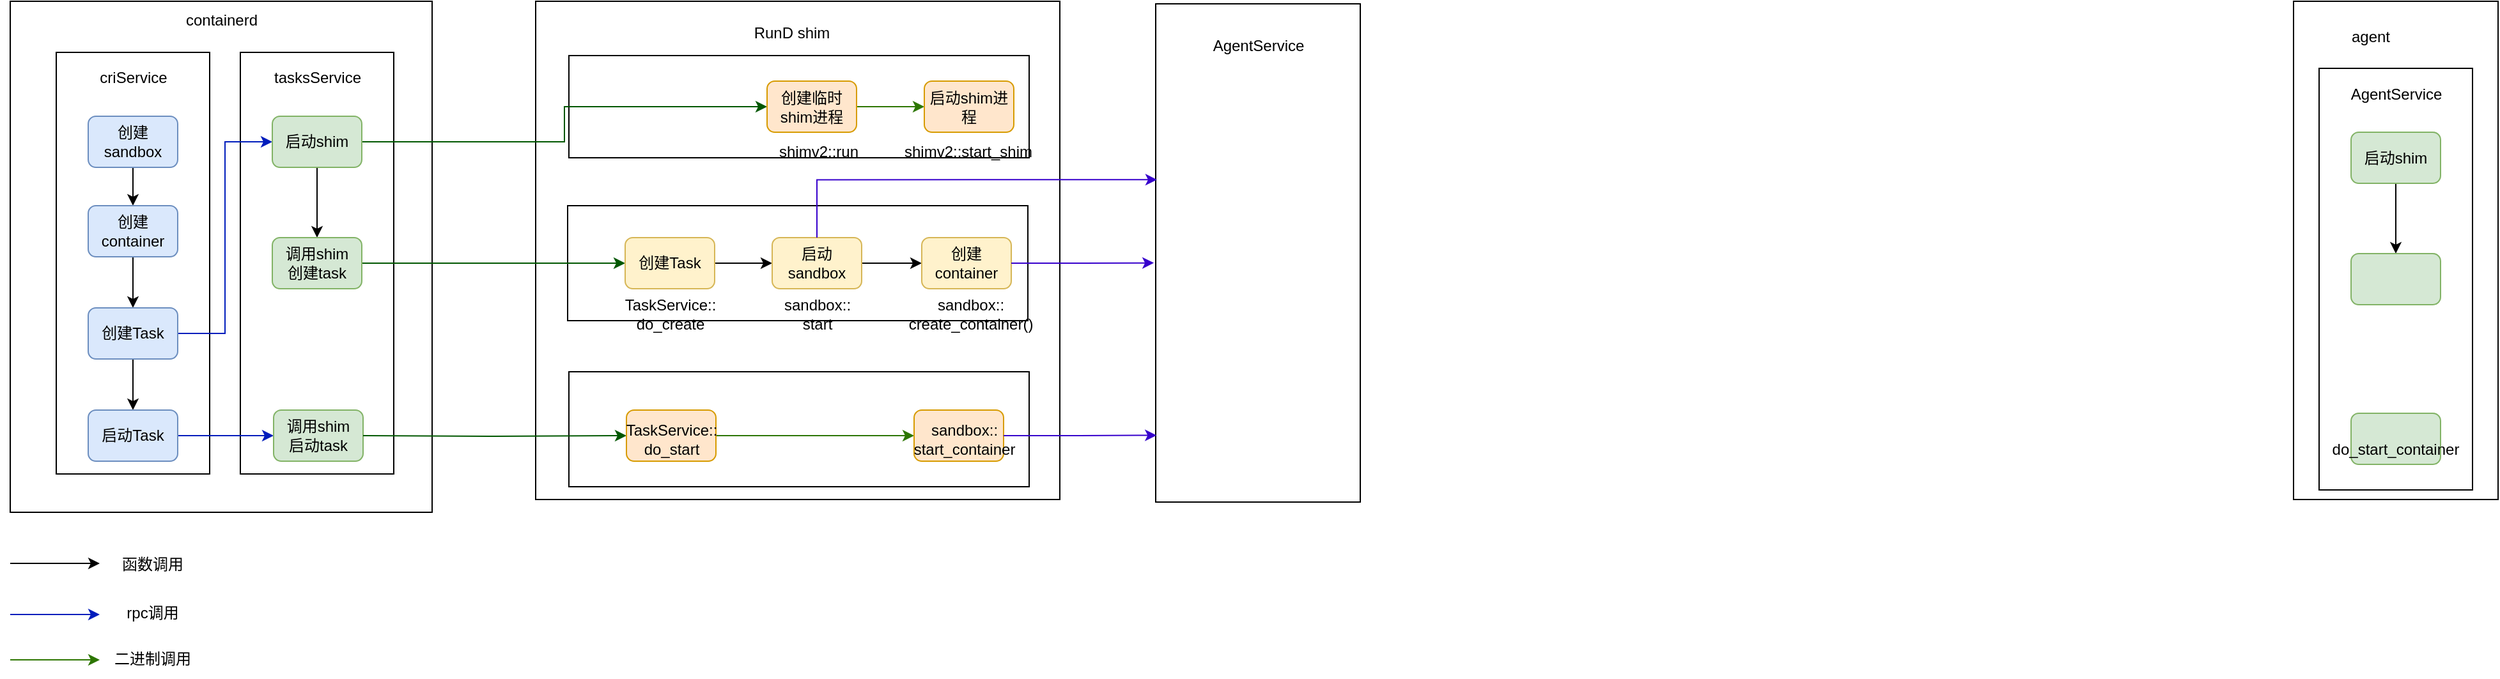 <mxfile version="24.7.6">
  <diagram name="第 1 页" id="LhU_5w7jMdHVjknMKNqU">
    <mxGraphModel dx="896" dy="597" grid="1" gridSize="10" guides="1" tooltips="1" connect="1" arrows="1" fold="1" page="1" pageScale="1" pageWidth="827" pageHeight="1169" math="0" shadow="0">
      <root>
        <mxCell id="0" />
        <mxCell id="1" parent="0" />
        <mxCell id="KmjipeR5iiQRehFi-2iJ-23" value="" style="rounded=0;whiteSpace=wrap;html=1;" parent="1" vertex="1">
          <mxGeometry x="525" y="70" width="410" height="390" as="geometry" />
        </mxCell>
        <mxCell id="KmjipeR5iiQRehFi-2iJ-44" value="" style="rounded=0;whiteSpace=wrap;html=1;" parent="1" vertex="1">
          <mxGeometry x="550" y="230" width="360" height="90" as="geometry" />
        </mxCell>
        <mxCell id="KmjipeR5iiQRehFi-2iJ-43" value="" style="rounded=0;whiteSpace=wrap;html=1;" parent="1" vertex="1">
          <mxGeometry x="551" y="112.5" width="360" height="80" as="geometry" />
        </mxCell>
        <mxCell id="KmjipeR5iiQRehFi-2iJ-2" value="" style="rounded=0;whiteSpace=wrap;html=1;" parent="1" vertex="1">
          <mxGeometry x="114" y="70" width="330" height="400" as="geometry" />
        </mxCell>
        <mxCell id="KmjipeR5iiQRehFi-2iJ-3" value="" style="rounded=0;whiteSpace=wrap;html=1;" parent="1" vertex="1">
          <mxGeometry x="150" y="110" width="120" height="330" as="geometry" />
        </mxCell>
        <mxCell id="KmjipeR5iiQRehFi-2iJ-4" value="criService" style="text;html=1;align=center;verticalAlign=middle;resizable=0;points=[];autosize=1;" parent="1" vertex="1">
          <mxGeometry x="175" y="120" width="70" height="20" as="geometry" />
        </mxCell>
        <mxCell id="KmjipeR5iiQRehFi-2iJ-5" value="" style="rounded=0;whiteSpace=wrap;html=1;" parent="1" vertex="1">
          <mxGeometry x="294" y="110" width="120" height="330" as="geometry" />
        </mxCell>
        <mxCell id="KmjipeR5iiQRehFi-2iJ-6" value="tasksService" style="text;html=1;align=center;verticalAlign=middle;resizable=0;points=[];autosize=1;" parent="1" vertex="1">
          <mxGeometry x="314" y="120" width="80" height="20" as="geometry" />
        </mxCell>
        <mxCell id="KmjipeR5iiQRehFi-2iJ-16" style="edgeStyle=orthogonalEdgeStyle;rounded=0;orthogonalLoop=1;jettySize=auto;html=1;exitX=0.5;exitY=1;exitDx=0;exitDy=0;entryX=0.5;entryY=0;entryDx=0;entryDy=0;" parent="1" source="KmjipeR5iiQRehFi-2iJ-7" target="KmjipeR5iiQRehFi-2iJ-8" edge="1">
          <mxGeometry relative="1" as="geometry" />
        </mxCell>
        <mxCell id="KmjipeR5iiQRehFi-2iJ-7" value="创建sandbox" style="rounded=1;whiteSpace=wrap;html=1;fillColor=#dae8fc;strokeColor=#6c8ebf;" parent="1" vertex="1">
          <mxGeometry x="175" y="160" width="70" height="40" as="geometry" />
        </mxCell>
        <mxCell id="KmjipeR5iiQRehFi-2iJ-17" style="edgeStyle=orthogonalEdgeStyle;rounded=0;orthogonalLoop=1;jettySize=auto;html=1;exitX=0.5;exitY=1;exitDx=0;exitDy=0;" parent="1" source="KmjipeR5iiQRehFi-2iJ-8" target="KmjipeR5iiQRehFi-2iJ-9" edge="1">
          <mxGeometry relative="1" as="geometry" />
        </mxCell>
        <mxCell id="KmjipeR5iiQRehFi-2iJ-8" value="创建container" style="rounded=1;whiteSpace=wrap;html=1;fillColor=#dae8fc;strokeColor=#6c8ebf;" parent="1" vertex="1">
          <mxGeometry x="175" y="230" width="70" height="40" as="geometry" />
        </mxCell>
        <mxCell id="KmjipeR5iiQRehFi-2iJ-18" style="edgeStyle=orthogonalEdgeStyle;rounded=0;orthogonalLoop=1;jettySize=auto;html=1;exitX=0.5;exitY=1;exitDx=0;exitDy=0;entryX=0.5;entryY=0;entryDx=0;entryDy=0;" parent="1" source="KmjipeR5iiQRehFi-2iJ-9" target="KmjipeR5iiQRehFi-2iJ-10" edge="1">
          <mxGeometry relative="1" as="geometry" />
        </mxCell>
        <mxCell id="KmjipeR5iiQRehFi-2iJ-19" style="edgeStyle=orthogonalEdgeStyle;rounded=0;orthogonalLoop=1;jettySize=auto;html=1;exitX=1;exitY=0.5;exitDx=0;exitDy=0;entryX=0;entryY=0.5;entryDx=0;entryDy=0;strokeColor=#001DBC;fillColor=#0050ef;" parent="1" source="KmjipeR5iiQRehFi-2iJ-9" target="KmjipeR5iiQRehFi-2iJ-11" edge="1">
          <mxGeometry relative="1" as="geometry" />
        </mxCell>
        <mxCell id="KmjipeR5iiQRehFi-2iJ-9" value="创建Task" style="rounded=1;whiteSpace=wrap;html=1;fillColor=#dae8fc;strokeColor=#6c8ebf;" parent="1" vertex="1">
          <mxGeometry x="175" y="310" width="70" height="40" as="geometry" />
        </mxCell>
        <mxCell id="KmjipeR5iiQRehFi-2iJ-22" style="edgeStyle=orthogonalEdgeStyle;rounded=0;orthogonalLoop=1;jettySize=auto;html=1;exitX=1;exitY=0.5;exitDx=0;exitDy=0;entryX=0;entryY=0.5;entryDx=0;entryDy=0;strokeColor=#001DBC;fillColor=#0050ef;" parent="1" source="KmjipeR5iiQRehFi-2iJ-10" target="KmjipeR5iiQRehFi-2iJ-13" edge="1">
          <mxGeometry relative="1" as="geometry">
            <Array as="points">
              <mxPoint x="280" y="410" />
              <mxPoint x="280" y="410" />
            </Array>
          </mxGeometry>
        </mxCell>
        <mxCell id="KmjipeR5iiQRehFi-2iJ-10" value="启动Task" style="rounded=1;whiteSpace=wrap;html=1;fillColor=#dae8fc;strokeColor=#6c8ebf;" parent="1" vertex="1">
          <mxGeometry x="175" y="390" width="70" height="40" as="geometry" />
        </mxCell>
        <mxCell id="KmjipeR5iiQRehFi-2iJ-20" style="edgeStyle=orthogonalEdgeStyle;rounded=0;orthogonalLoop=1;jettySize=auto;html=1;exitX=0.5;exitY=1;exitDx=0;exitDy=0;entryX=0.5;entryY=0;entryDx=0;entryDy=0;" parent="1" source="KmjipeR5iiQRehFi-2iJ-11" target="KmjipeR5iiQRehFi-2iJ-12" edge="1">
          <mxGeometry relative="1" as="geometry" />
        </mxCell>
        <mxCell id="KmjipeR5iiQRehFi-2iJ-40" style="edgeStyle=orthogonalEdgeStyle;rounded=0;orthogonalLoop=1;jettySize=auto;html=1;exitX=1;exitY=0.5;exitDx=0;exitDy=0;fillColor=#008a00;strokeColor=#005700;" parent="1" source="KmjipeR5iiQRehFi-2iJ-11" target="KmjipeR5iiQRehFi-2iJ-25" edge="1">
          <mxGeometry relative="1" as="geometry" />
        </mxCell>
        <mxCell id="KmjipeR5iiQRehFi-2iJ-11" value="启动shim" style="rounded=1;whiteSpace=wrap;html=1;fillColor=#d5e8d4;strokeColor=#82b366;" parent="1" vertex="1">
          <mxGeometry x="319" y="160" width="70" height="40" as="geometry" />
        </mxCell>
        <mxCell id="KmjipeR5iiQRehFi-2iJ-45" style="edgeStyle=orthogonalEdgeStyle;rounded=0;orthogonalLoop=1;jettySize=auto;html=1;exitX=1;exitY=0.5;exitDx=0;exitDy=0;entryX=0;entryY=0.5;entryDx=0;entryDy=0;fillColor=#008a00;strokeColor=#005700;" parent="1" source="KmjipeR5iiQRehFi-2iJ-12" target="KmjipeR5iiQRehFi-2iJ-28" edge="1">
          <mxGeometry relative="1" as="geometry" />
        </mxCell>
        <mxCell id="KmjipeR5iiQRehFi-2iJ-12" value="调用shim&lt;br&gt;创建task" style="rounded=1;whiteSpace=wrap;html=1;fillColor=#d5e8d4;strokeColor=#82b366;" parent="1" vertex="1">
          <mxGeometry x="319" y="255" width="70" height="40" as="geometry" />
        </mxCell>
        <mxCell id="KmjipeR5iiQRehFi-2iJ-13" value="调用shim&lt;br&gt;启动task" style="rounded=1;whiteSpace=wrap;html=1;fillColor=#d5e8d4;strokeColor=#82b366;" parent="1" vertex="1">
          <mxGeometry x="320" y="390" width="70" height="40" as="geometry" />
        </mxCell>
        <mxCell id="KmjipeR5iiQRehFi-2iJ-14" value="containerd" style="text;html=1;align=center;verticalAlign=middle;resizable=0;points=[];autosize=1;strokeColor=none;fillColor=none;" parent="1" vertex="1">
          <mxGeometry x="239" y="70" width="80" height="30" as="geometry" />
        </mxCell>
        <mxCell id="KmjipeR5iiQRehFi-2iJ-24" value="RunD shim" style="text;html=1;align=center;verticalAlign=middle;resizable=0;points=[];autosize=1;strokeColor=none;fillColor=none;" parent="1" vertex="1">
          <mxGeometry x="685" y="80" width="80" height="30" as="geometry" />
        </mxCell>
        <mxCell id="KmjipeR5iiQRehFi-2iJ-41" style="edgeStyle=orthogonalEdgeStyle;rounded=0;orthogonalLoop=1;jettySize=auto;html=1;exitX=1;exitY=0.5;exitDx=0;exitDy=0;entryX=0;entryY=0.5;entryDx=0;entryDy=0;fillColor=#60a917;strokeColor=#2D7600;" parent="1" source="KmjipeR5iiQRehFi-2iJ-25" target="KmjipeR5iiQRehFi-2iJ-27" edge="1">
          <mxGeometry relative="1" as="geometry">
            <mxPoint x="701" y="152.5" as="targetPoint" />
          </mxGeometry>
        </mxCell>
        <mxCell id="KmjipeR5iiQRehFi-2iJ-25" value="创建临时shim进程" style="rounded=1;whiteSpace=wrap;html=1;fillColor=#ffe6cc;strokeColor=#d79b00;" parent="1" vertex="1">
          <mxGeometry x="706" y="132.5" width="70" height="40" as="geometry" />
        </mxCell>
        <mxCell id="KmjipeR5iiQRehFi-2iJ-27" value="启动shim进程" style="rounded=1;whiteSpace=wrap;html=1;fillColor=#ffe6cc;strokeColor=#d79b00;" parent="1" vertex="1">
          <mxGeometry x="829" y="132.5" width="70" height="40" as="geometry" />
        </mxCell>
        <mxCell id="KmjipeR5iiQRehFi-2iJ-46" style="edgeStyle=orthogonalEdgeStyle;rounded=0;orthogonalLoop=1;jettySize=auto;html=1;exitX=1;exitY=0.5;exitDx=0;exitDy=0;entryX=0;entryY=0.5;entryDx=0;entryDy=0;" parent="1" source="KmjipeR5iiQRehFi-2iJ-28" target="KmjipeR5iiQRehFi-2iJ-33" edge="1">
          <mxGeometry relative="1" as="geometry" />
        </mxCell>
        <mxCell id="KmjipeR5iiQRehFi-2iJ-28" value="创建Task" style="rounded=1;whiteSpace=wrap;html=1;fillColor=#fff2cc;strokeColor=#d6b656;" parent="1" vertex="1">
          <mxGeometry x="595" y="255" width="70" height="40" as="geometry" />
        </mxCell>
        <mxCell id="KmjipeR5iiQRehFi-2iJ-47" style="edgeStyle=orthogonalEdgeStyle;rounded=0;orthogonalLoop=1;jettySize=auto;html=1;exitX=1;exitY=0.5;exitDx=0;exitDy=0;" parent="1" source="KmjipeR5iiQRehFi-2iJ-33" target="KmjipeR5iiQRehFi-2iJ-34" edge="1">
          <mxGeometry relative="1" as="geometry" />
        </mxCell>
        <mxCell id="KmjipeR5iiQRehFi-2iJ-33" value="启动sandbox" style="rounded=1;whiteSpace=wrap;html=1;fillColor=#fff2cc;strokeColor=#d6b656;" parent="1" vertex="1">
          <mxGeometry x="710" y="255" width="70" height="40" as="geometry" />
        </mxCell>
        <mxCell id="KmjipeR5iiQRehFi-2iJ-34" value="创建container" style="rounded=1;whiteSpace=wrap;html=1;fillColor=#fff2cc;strokeColor=#d6b656;" parent="1" vertex="1">
          <mxGeometry x="827" y="255" width="70" height="40" as="geometry" />
        </mxCell>
        <mxCell id="Ce19-M33MyNlMO0xDM5_-1" value="" style="endArrow=classic;html=1;rounded=0;" edge="1" parent="1">
          <mxGeometry width="50" height="50" relative="1" as="geometry">
            <mxPoint x="114" y="510" as="sourcePoint" />
            <mxPoint x="184" y="510" as="targetPoint" />
          </mxGeometry>
        </mxCell>
        <mxCell id="Ce19-M33MyNlMO0xDM5_-2" value="函数调用" style="text;html=1;align=center;verticalAlign=middle;resizable=0;points=[];autosize=1;strokeColor=none;fillColor=none;" vertex="1" parent="1">
          <mxGeometry x="190" y="496" width="70" height="30" as="geometry" />
        </mxCell>
        <mxCell id="Ce19-M33MyNlMO0xDM5_-3" value="" style="endArrow=classic;html=1;rounded=0;fillColor=#0050ef;strokeColor=#001DBC;" edge="1" parent="1">
          <mxGeometry width="50" height="50" relative="1" as="geometry">
            <mxPoint x="114" y="550" as="sourcePoint" />
            <mxPoint x="184" y="550" as="targetPoint" />
          </mxGeometry>
        </mxCell>
        <mxCell id="Ce19-M33MyNlMO0xDM5_-4" value="rpc调用" style="text;html=1;align=center;verticalAlign=middle;resizable=0;points=[];autosize=1;strokeColor=none;fillColor=none;" vertex="1" parent="1">
          <mxGeometry x="195" y="534" width="60" height="30" as="geometry" />
        </mxCell>
        <mxCell id="Ce19-M33MyNlMO0xDM5_-5" value="" style="endArrow=classic;html=1;rounded=0;fillColor=#60a917;strokeColor=#2D7600;" edge="1" parent="1">
          <mxGeometry width="50" height="50" relative="1" as="geometry">
            <mxPoint x="114" y="585.5" as="sourcePoint" />
            <mxPoint x="184" y="585.5" as="targetPoint" />
          </mxGeometry>
        </mxCell>
        <mxCell id="Ce19-M33MyNlMO0xDM5_-6" value="二进制调用" style="text;html=1;align=center;verticalAlign=middle;resizable=0;points=[];autosize=1;strokeColor=none;fillColor=none;" vertex="1" parent="1">
          <mxGeometry x="185" y="569.5" width="80" height="30" as="geometry" />
        </mxCell>
        <mxCell id="Ce19-M33MyNlMO0xDM5_-7" value="shimv2::run" style="text;html=1;align=center;verticalAlign=middle;resizable=0;points=[];autosize=1;strokeColor=none;fillColor=none;" vertex="1" parent="1">
          <mxGeometry x="701" y="172.5" width="90" height="30" as="geometry" />
        </mxCell>
        <mxCell id="Ce19-M33MyNlMO0xDM5_-8" value="shimv2::start_shim" style="text;html=1;align=center;verticalAlign=middle;resizable=0;points=[];autosize=1;strokeColor=none;fillColor=none;" vertex="1" parent="1">
          <mxGeometry x="803" y="172.5" width="120" height="30" as="geometry" />
        </mxCell>
        <mxCell id="Ce19-M33MyNlMO0xDM5_-10" value="TaskService::&lt;div&gt;do_create&lt;/div&gt;" style="text;html=1;align=center;verticalAlign=middle;resizable=0;points=[];autosize=1;strokeColor=none;fillColor=none;" vertex="1" parent="1">
          <mxGeometry x="585" y="295" width="90" height="40" as="geometry" />
        </mxCell>
        <mxCell id="Ce19-M33MyNlMO0xDM5_-11" value="sandbox::&lt;div&gt;start&lt;/div&gt;" style="text;html=1;align=center;verticalAlign=middle;resizable=0;points=[];autosize=1;strokeColor=none;fillColor=none;" vertex="1" parent="1">
          <mxGeometry x="705" y="295" width="80" height="40" as="geometry" />
        </mxCell>
        <mxCell id="Ce19-M33MyNlMO0xDM5_-12" value="sandbox::&lt;div&gt;create_container()&lt;/div&gt;" style="text;html=1;align=center;verticalAlign=middle;resizable=0;points=[];autosize=1;strokeColor=none;fillColor=none;" vertex="1" parent="1">
          <mxGeometry x="805" y="295" width="120" height="40" as="geometry" />
        </mxCell>
        <mxCell id="Ce19-M33MyNlMO0xDM5_-13" value="" style="rounded=0;whiteSpace=wrap;html=1;" vertex="1" parent="1">
          <mxGeometry x="551" y="360" width="360" height="90" as="geometry" />
        </mxCell>
        <mxCell id="Ce19-M33MyNlMO0xDM5_-14" style="edgeStyle=orthogonalEdgeStyle;rounded=0;orthogonalLoop=1;jettySize=auto;html=1;exitX=1;exitY=0.5;exitDx=0;exitDy=0;fillColor=#008a00;strokeColor=#005700;" edge="1" parent="1" target="Ce19-M33MyNlMO0xDM5_-16">
          <mxGeometry relative="1" as="geometry">
            <mxPoint x="390" y="410" as="sourcePoint" />
          </mxGeometry>
        </mxCell>
        <mxCell id="Ce19-M33MyNlMO0xDM5_-15" style="edgeStyle=orthogonalEdgeStyle;rounded=0;orthogonalLoop=1;jettySize=auto;html=1;exitX=1;exitY=0.5;exitDx=0;exitDy=0;entryX=0;entryY=0.5;entryDx=0;entryDy=0;fillColor=#60a917;strokeColor=#2D7600;" edge="1" parent="1" source="Ce19-M33MyNlMO0xDM5_-16" target="Ce19-M33MyNlMO0xDM5_-17">
          <mxGeometry relative="1" as="geometry">
            <mxPoint x="701" y="410" as="targetPoint" />
          </mxGeometry>
        </mxCell>
        <mxCell id="Ce19-M33MyNlMO0xDM5_-16" value="" style="rounded=1;whiteSpace=wrap;html=1;fillColor=#ffe6cc;strokeColor=#d79b00;" vertex="1" parent="1">
          <mxGeometry x="596" y="390" width="70" height="40" as="geometry" />
        </mxCell>
        <mxCell id="Ce19-M33MyNlMO0xDM5_-17" value="" style="rounded=1;whiteSpace=wrap;html=1;fillColor=#ffe6cc;strokeColor=#d79b00;" vertex="1" parent="1">
          <mxGeometry x="821" y="390" width="70" height="40" as="geometry" />
        </mxCell>
        <mxCell id="Ce19-M33MyNlMO0xDM5_-18" value="TaskService::&lt;div&gt;do_start&lt;/div&gt;" style="text;html=1;align=center;verticalAlign=middle;resizable=0;points=[];autosize=1;strokeColor=none;fillColor=none;" vertex="1" parent="1">
          <mxGeometry x="586" y="392.5" width="90" height="40" as="geometry" />
        </mxCell>
        <mxCell id="Ce19-M33MyNlMO0xDM5_-19" value="sandbox::&lt;div&gt;start_container&lt;/div&gt;" style="text;html=1;align=center;verticalAlign=middle;resizable=0;points=[];autosize=1;strokeColor=none;fillColor=none;" vertex="1" parent="1">
          <mxGeometry x="810" y="392.5" width="100" height="40" as="geometry" />
        </mxCell>
        <mxCell id="Ce19-M33MyNlMO0xDM5_-27" value="" style="rounded=0;whiteSpace=wrap;html=1;" vertex="1" parent="1">
          <mxGeometry x="1900" y="70" width="160" height="390" as="geometry" />
        </mxCell>
        <mxCell id="Ce19-M33MyNlMO0xDM5_-30" value="agent" style="text;html=1;align=center;verticalAlign=middle;resizable=0;points=[];autosize=1;strokeColor=none;fillColor=none;" vertex="1" parent="1">
          <mxGeometry x="1935" y="82.5" width="50" height="30" as="geometry" />
        </mxCell>
        <mxCell id="Ce19-M33MyNlMO0xDM5_-56" value="" style="rounded=0;whiteSpace=wrap;html=1;" vertex="1" parent="1">
          <mxGeometry x="1920" y="122.5" width="120" height="330" as="geometry" />
        </mxCell>
        <mxCell id="Ce19-M33MyNlMO0xDM5_-57" value="AgentService" style="text;html=1;align=center;verticalAlign=middle;resizable=0;points=[];autosize=1;" vertex="1" parent="1">
          <mxGeometry x="1935" y="127.5" width="90" height="30" as="geometry" />
        </mxCell>
        <mxCell id="Ce19-M33MyNlMO0xDM5_-58" style="edgeStyle=orthogonalEdgeStyle;rounded=0;orthogonalLoop=1;jettySize=auto;html=1;exitX=0.5;exitY=1;exitDx=0;exitDy=0;entryX=0.5;entryY=0;entryDx=0;entryDy=0;" edge="1" parent="1" source="Ce19-M33MyNlMO0xDM5_-59" target="Ce19-M33MyNlMO0xDM5_-60">
          <mxGeometry relative="1" as="geometry" />
        </mxCell>
        <mxCell id="Ce19-M33MyNlMO0xDM5_-59" value="启动shim" style="rounded=1;whiteSpace=wrap;html=1;fillColor=#d5e8d4;strokeColor=#82b366;" vertex="1" parent="1">
          <mxGeometry x="1945" y="172.5" width="70" height="40" as="geometry" />
        </mxCell>
        <mxCell id="Ce19-M33MyNlMO0xDM5_-60" value="" style="rounded=1;whiteSpace=wrap;html=1;fillColor=#d5e8d4;strokeColor=#82b366;" vertex="1" parent="1">
          <mxGeometry x="1945" y="267.5" width="70" height="40" as="geometry" />
        </mxCell>
        <mxCell id="Ce19-M33MyNlMO0xDM5_-61" value="&lt;br class=&quot;Apple-interchange-newline&quot;&gt;do_start_container&lt;div&gt;&lt;/div&gt;" style="rounded=1;whiteSpace=wrap;html=1;fillColor=#d5e8d4;strokeColor=#82b366;" vertex="1" parent="1">
          <mxGeometry x="1945" y="392.5" width="70" height="40" as="geometry" />
        </mxCell>
        <mxCell id="Ce19-M33MyNlMO0xDM5_-62" value="" style="rounded=0;whiteSpace=wrap;html=1;" vertex="1" parent="1">
          <mxGeometry x="1010" y="72" width="160" height="390" as="geometry" />
        </mxCell>
        <mxCell id="Ce19-M33MyNlMO0xDM5_-63" value="AgentService" style="text;html=1;align=center;verticalAlign=middle;resizable=0;points=[];autosize=1;strokeColor=none;fillColor=none;" vertex="1" parent="1">
          <mxGeometry x="1045" y="90" width="90" height="30" as="geometry" />
        </mxCell>
        <mxCell id="Ce19-M33MyNlMO0xDM5_-71" style="edgeStyle=orthogonalEdgeStyle;rounded=0;orthogonalLoop=1;jettySize=auto;html=1;exitX=1;exitY=0.5;exitDx=0;exitDy=0;entryX=-0.009;entryY=0.52;entryDx=0;entryDy=0;entryPerimeter=0;fillColor=#6a00ff;strokeColor=#3700CC;" edge="1" parent="1" source="KmjipeR5iiQRehFi-2iJ-34" target="Ce19-M33MyNlMO0xDM5_-62">
          <mxGeometry relative="1" as="geometry" />
        </mxCell>
        <mxCell id="Ce19-M33MyNlMO0xDM5_-72" style="edgeStyle=orthogonalEdgeStyle;rounded=0;orthogonalLoop=1;jettySize=auto;html=1;exitX=1;exitY=0.5;exitDx=0;exitDy=0;entryX=0.004;entryY=0.866;entryDx=0;entryDy=0;entryPerimeter=0;fillColor=#6a00ff;strokeColor=#3700CC;" edge="1" parent="1" source="Ce19-M33MyNlMO0xDM5_-17" target="Ce19-M33MyNlMO0xDM5_-62">
          <mxGeometry relative="1" as="geometry" />
        </mxCell>
        <mxCell id="Ce19-M33MyNlMO0xDM5_-74" style="edgeStyle=orthogonalEdgeStyle;rounded=0;orthogonalLoop=1;jettySize=auto;html=1;exitX=0.5;exitY=0;exitDx=0;exitDy=0;entryX=0.006;entryY=0.353;entryDx=0;entryDy=0;entryPerimeter=0;fillColor=#6a00ff;strokeColor=#3700CC;" edge="1" parent="1" source="KmjipeR5iiQRehFi-2iJ-33" target="Ce19-M33MyNlMO0xDM5_-62">
          <mxGeometry relative="1" as="geometry" />
        </mxCell>
      </root>
    </mxGraphModel>
  </diagram>
</mxfile>
